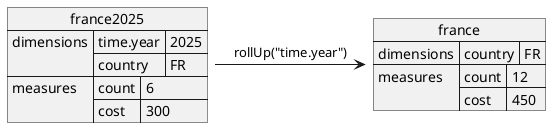 @startuml


json france2025 {
    "dimensions": {
        "time.year":"2025",
        "country":"FR"
    }
    ,
    "measures": {
        "count": 6,
        "cost": 300
    }
}

json france {
    "dimensions": {
        "country":"FR"
    }
    ,
    "measures": {
        "count": 12,
        "cost": 450
    }
}

france2025 -> france : rollUp("time.year")


@endu